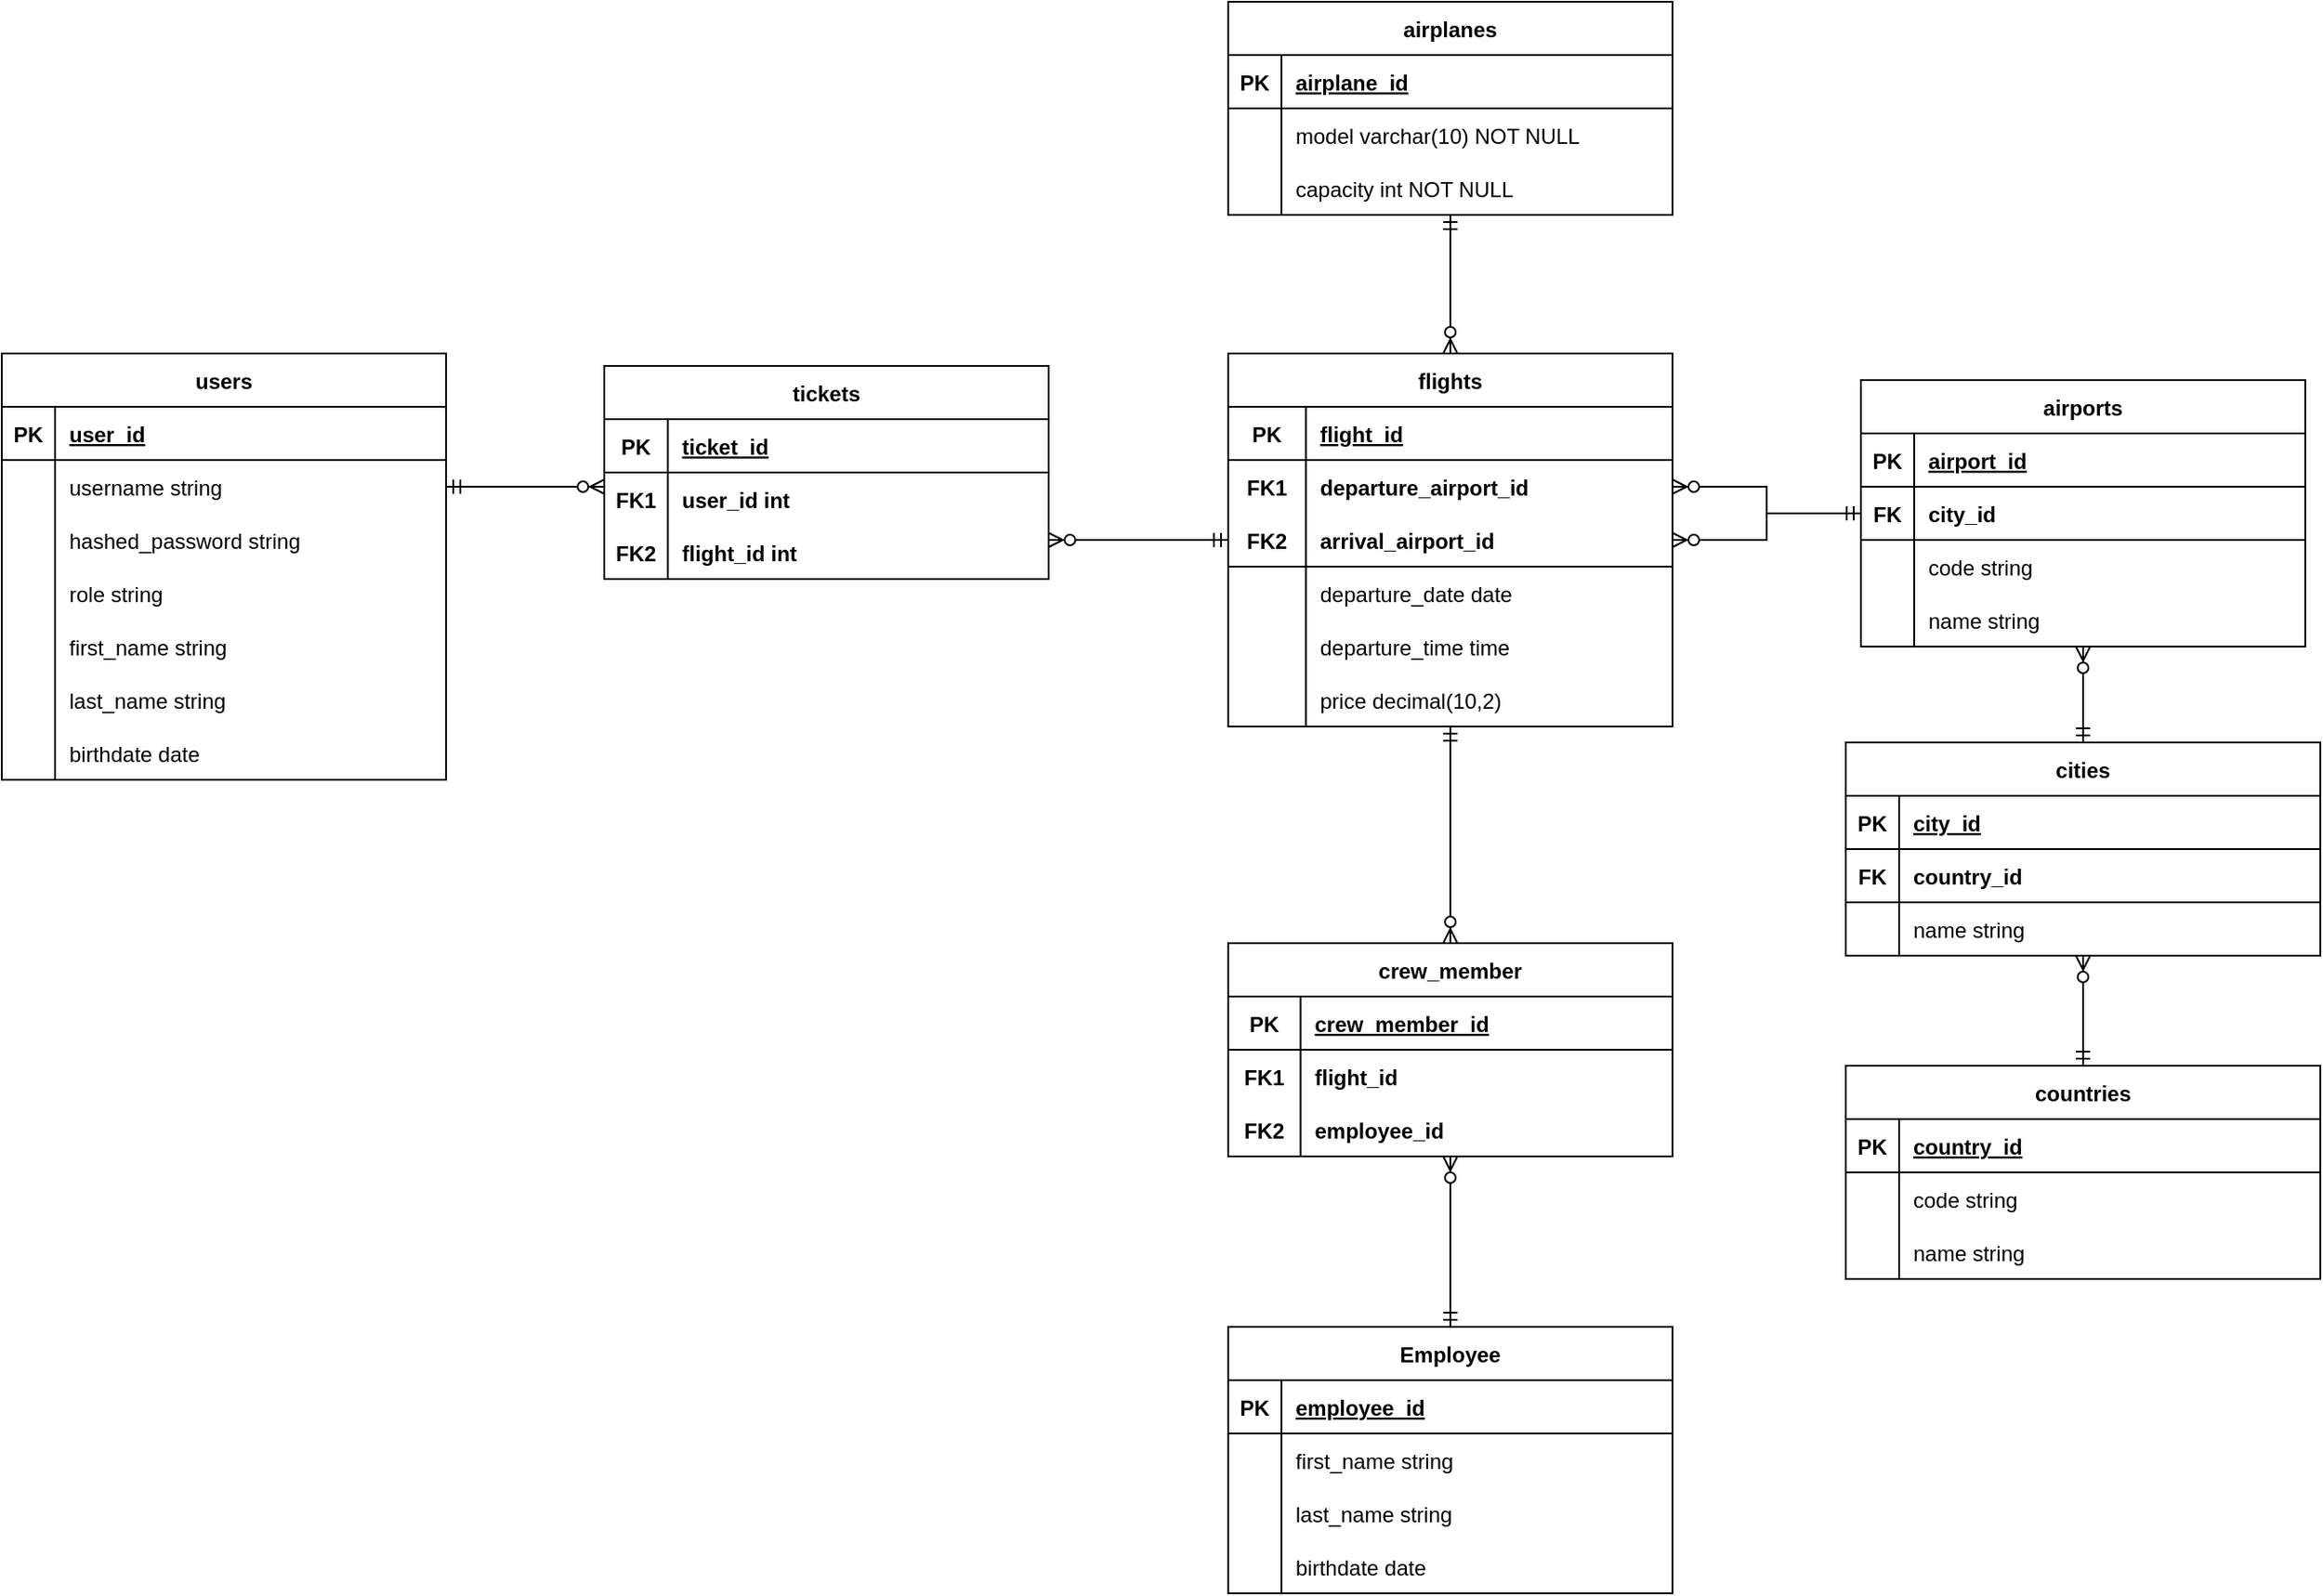 <mxfile version="18.0.1" type="device"><diagram id="R2lEEEUBdFMjLlhIrx00" name="Page-1"><mxGraphModel dx="1775" dy="1331" grid="0" gridSize="10" guides="1" tooltips="1" connect="1" arrows="1" fold="1" page="0" pageScale="1" pageWidth="850" pageHeight="1100" math="0" shadow="0" extFonts="Permanent Marker^https://fonts.googleapis.com/css?family=Permanent+Marker"><root><mxCell id="0"/><mxCell id="1" parent="0"/><mxCell id="C-vyLk0tnHw3VtMMgP7b-23" value="users" style="shape=table;startSize=30;container=1;collapsible=1;childLayout=tableLayout;fixedRows=1;rowLines=0;fontStyle=1;align=center;resizeLast=1;" parent="1" vertex="1"><mxGeometry x="-378" y="301" width="250" height="240" as="geometry"/></mxCell><mxCell id="C-vyLk0tnHw3VtMMgP7b-24" value="" style="shape=partialRectangle;collapsible=0;dropTarget=0;pointerEvents=0;fillColor=none;points=[[0,0.5],[1,0.5]];portConstraint=eastwest;top=0;left=0;right=0;bottom=1;" parent="C-vyLk0tnHw3VtMMgP7b-23" vertex="1"><mxGeometry y="30" width="250" height="30" as="geometry"/></mxCell><mxCell id="C-vyLk0tnHw3VtMMgP7b-25" value="PK" style="shape=partialRectangle;overflow=hidden;connectable=0;fillColor=none;top=0;left=0;bottom=0;right=0;fontStyle=1;" parent="C-vyLk0tnHw3VtMMgP7b-24" vertex="1"><mxGeometry width="30" height="30" as="geometry"><mxRectangle width="30" height="30" as="alternateBounds"/></mxGeometry></mxCell><mxCell id="C-vyLk0tnHw3VtMMgP7b-26" value="user_id" style="shape=partialRectangle;overflow=hidden;connectable=0;fillColor=none;top=0;left=0;bottom=0;right=0;align=left;spacingLeft=6;fontStyle=5;" parent="C-vyLk0tnHw3VtMMgP7b-24" vertex="1"><mxGeometry x="30" width="220" height="30" as="geometry"><mxRectangle width="220" height="30" as="alternateBounds"/></mxGeometry></mxCell><mxCell id="C-vyLk0tnHw3VtMMgP7b-27" value="" style="shape=partialRectangle;collapsible=0;dropTarget=0;pointerEvents=0;fillColor=none;points=[[0,0.5],[1,0.5]];portConstraint=eastwest;top=0;left=0;right=0;bottom=0;" parent="C-vyLk0tnHw3VtMMgP7b-23" vertex="1"><mxGeometry y="60" width="250" height="30" as="geometry"/></mxCell><mxCell id="C-vyLk0tnHw3VtMMgP7b-28" value="" style="shape=partialRectangle;overflow=hidden;connectable=0;fillColor=none;top=0;left=0;bottom=0;right=0;" parent="C-vyLk0tnHw3VtMMgP7b-27" vertex="1"><mxGeometry width="30" height="30" as="geometry"><mxRectangle width="30" height="30" as="alternateBounds"/></mxGeometry></mxCell><mxCell id="C-vyLk0tnHw3VtMMgP7b-29" value="username string" style="shape=partialRectangle;overflow=hidden;connectable=0;fillColor=none;top=0;left=0;bottom=0;right=0;align=left;spacingLeft=6;" parent="C-vyLk0tnHw3VtMMgP7b-27" vertex="1"><mxGeometry x="30" width="220" height="30" as="geometry"><mxRectangle width="220" height="30" as="alternateBounds"/></mxGeometry></mxCell><mxCell id="P9Hn5Ej6zJ2Eeujg4kpF-21" value="" style="shape=partialRectangle;collapsible=0;dropTarget=0;pointerEvents=0;fillColor=none;points=[[0,0.5],[1,0.5]];portConstraint=eastwest;top=0;left=0;right=0;bottom=0;" vertex="1" parent="C-vyLk0tnHw3VtMMgP7b-23"><mxGeometry y="90" width="250" height="30" as="geometry"/></mxCell><mxCell id="P9Hn5Ej6zJ2Eeujg4kpF-22" value="" style="shape=partialRectangle;overflow=hidden;connectable=0;fillColor=none;top=0;left=0;bottom=0;right=0;" vertex="1" parent="P9Hn5Ej6zJ2Eeujg4kpF-21"><mxGeometry width="30" height="30" as="geometry"><mxRectangle width="30" height="30" as="alternateBounds"/></mxGeometry></mxCell><mxCell id="P9Hn5Ej6zJ2Eeujg4kpF-23" value="hashed_password string" style="shape=partialRectangle;overflow=hidden;connectable=0;fillColor=none;top=0;left=0;bottom=0;right=0;align=left;spacingLeft=6;" vertex="1" parent="P9Hn5Ej6zJ2Eeujg4kpF-21"><mxGeometry x="30" width="220" height="30" as="geometry"><mxRectangle width="220" height="30" as="alternateBounds"/></mxGeometry></mxCell><mxCell id="b-2az8quPV2HUBgu3WV_-1" value="" style="shape=partialRectangle;collapsible=0;dropTarget=0;pointerEvents=0;fillColor=none;points=[[0,0.5],[1,0.5]];portConstraint=eastwest;top=0;left=0;right=0;bottom=0;" parent="C-vyLk0tnHw3VtMMgP7b-23" vertex="1"><mxGeometry y="120" width="250" height="30" as="geometry"/></mxCell><mxCell id="b-2az8quPV2HUBgu3WV_-2" value="" style="shape=partialRectangle;overflow=hidden;connectable=0;fillColor=none;top=0;left=0;bottom=0;right=0;" parent="b-2az8quPV2HUBgu3WV_-1" vertex="1"><mxGeometry width="30" height="30" as="geometry"><mxRectangle width="30" height="30" as="alternateBounds"/></mxGeometry></mxCell><mxCell id="b-2az8quPV2HUBgu3WV_-3" value="role string" style="shape=partialRectangle;overflow=hidden;connectable=0;fillColor=none;top=0;left=0;bottom=0;right=0;align=left;spacingLeft=6;" parent="b-2az8quPV2HUBgu3WV_-1" vertex="1"><mxGeometry x="30" width="220" height="30" as="geometry"><mxRectangle width="220" height="30" as="alternateBounds"/></mxGeometry></mxCell><mxCell id="b-2az8quPV2HUBgu3WV_-4" value="" style="shape=partialRectangle;collapsible=0;dropTarget=0;pointerEvents=0;fillColor=none;points=[[0,0.5],[1,0.5]];portConstraint=eastwest;top=0;left=0;right=0;bottom=0;" parent="C-vyLk0tnHw3VtMMgP7b-23" vertex="1"><mxGeometry y="150" width="250" height="30" as="geometry"/></mxCell><mxCell id="b-2az8quPV2HUBgu3WV_-5" value="" style="shape=partialRectangle;overflow=hidden;connectable=0;fillColor=none;top=0;left=0;bottom=0;right=0;" parent="b-2az8quPV2HUBgu3WV_-4" vertex="1"><mxGeometry width="30" height="30" as="geometry"><mxRectangle width="30" height="30" as="alternateBounds"/></mxGeometry></mxCell><mxCell id="b-2az8quPV2HUBgu3WV_-6" value="first_name string" style="shape=partialRectangle;overflow=hidden;connectable=0;fillColor=none;top=0;left=0;bottom=0;right=0;align=left;spacingLeft=6;" parent="b-2az8quPV2HUBgu3WV_-4" vertex="1"><mxGeometry x="30" width="220" height="30" as="geometry"><mxRectangle width="220" height="30" as="alternateBounds"/></mxGeometry></mxCell><mxCell id="b-2az8quPV2HUBgu3WV_-7" value="" style="shape=partialRectangle;collapsible=0;dropTarget=0;pointerEvents=0;fillColor=none;points=[[0,0.5],[1,0.5]];portConstraint=eastwest;top=0;left=0;right=0;bottom=0;" parent="C-vyLk0tnHw3VtMMgP7b-23" vertex="1"><mxGeometry y="180" width="250" height="30" as="geometry"/></mxCell><mxCell id="b-2az8quPV2HUBgu3WV_-8" value="" style="shape=partialRectangle;overflow=hidden;connectable=0;fillColor=none;top=0;left=0;bottom=0;right=0;" parent="b-2az8quPV2HUBgu3WV_-7" vertex="1"><mxGeometry width="30" height="30" as="geometry"><mxRectangle width="30" height="30" as="alternateBounds"/></mxGeometry></mxCell><mxCell id="b-2az8quPV2HUBgu3WV_-9" value="last_name string" style="shape=partialRectangle;overflow=hidden;connectable=0;fillColor=none;top=0;left=0;bottom=0;right=0;align=left;spacingLeft=6;" parent="b-2az8quPV2HUBgu3WV_-7" vertex="1"><mxGeometry x="30" width="220" height="30" as="geometry"><mxRectangle width="220" height="30" as="alternateBounds"/></mxGeometry></mxCell><mxCell id="b-2az8quPV2HUBgu3WV_-279" value="" style="shape=partialRectangle;collapsible=0;dropTarget=0;pointerEvents=0;fillColor=none;points=[[0,0.5],[1,0.5]];portConstraint=eastwest;top=0;left=0;right=0;bottom=0;" parent="C-vyLk0tnHw3VtMMgP7b-23" vertex="1"><mxGeometry y="210" width="250" height="30" as="geometry"/></mxCell><mxCell id="b-2az8quPV2HUBgu3WV_-280" value="" style="shape=partialRectangle;overflow=hidden;connectable=0;fillColor=none;top=0;left=0;bottom=0;right=0;" parent="b-2az8quPV2HUBgu3WV_-279" vertex="1"><mxGeometry width="30" height="30" as="geometry"><mxRectangle width="30" height="30" as="alternateBounds"/></mxGeometry></mxCell><mxCell id="b-2az8quPV2HUBgu3WV_-281" value="birthdate date" style="shape=partialRectangle;overflow=hidden;connectable=0;fillColor=none;top=0;left=0;bottom=0;right=0;align=left;spacingLeft=6;" parent="b-2az8quPV2HUBgu3WV_-279" vertex="1"><mxGeometry x="30" width="220" height="30" as="geometry"><mxRectangle width="220" height="30" as="alternateBounds"/></mxGeometry></mxCell><mxCell id="b-2az8quPV2HUBgu3WV_-33" value="tickets" style="shape=table;startSize=30;container=1;collapsible=1;childLayout=tableLayout;fixedRows=1;rowLines=0;fontStyle=1;align=center;resizeLast=1;" parent="1" vertex="1"><mxGeometry x="-39" y="308" width="250" height="120" as="geometry"/></mxCell><mxCell id="b-2az8quPV2HUBgu3WV_-34" value="" style="shape=partialRectangle;collapsible=0;dropTarget=0;pointerEvents=0;fillColor=none;points=[[0,0.5],[1,0.5]];portConstraint=eastwest;top=0;left=0;right=0;bottom=1;" parent="b-2az8quPV2HUBgu3WV_-33" vertex="1"><mxGeometry y="30" width="250" height="30" as="geometry"/></mxCell><mxCell id="b-2az8quPV2HUBgu3WV_-35" value="PK" style="shape=partialRectangle;overflow=hidden;connectable=0;fillColor=none;top=0;left=0;bottom=0;right=0;fontStyle=1;" parent="b-2az8quPV2HUBgu3WV_-34" vertex="1"><mxGeometry width="35.75" height="30" as="geometry"><mxRectangle width="35.75" height="30" as="alternateBounds"/></mxGeometry></mxCell><mxCell id="b-2az8quPV2HUBgu3WV_-36" value="ticket_id" style="shape=partialRectangle;overflow=hidden;connectable=0;fillColor=none;top=0;left=0;bottom=0;right=0;align=left;spacingLeft=6;fontStyle=5;" parent="b-2az8quPV2HUBgu3WV_-34" vertex="1"><mxGeometry x="35.75" width="214.25" height="30" as="geometry"><mxRectangle width="214.25" height="30" as="alternateBounds"/></mxGeometry></mxCell><mxCell id="b-2az8quPV2HUBgu3WV_-55" value="" style="shape=partialRectangle;collapsible=0;dropTarget=0;pointerEvents=0;fillColor=none;points=[[0,0.5],[1,0.5]];portConstraint=eastwest;top=0;left=0;right=0;bottom=1;strokeColor=none;" parent="b-2az8quPV2HUBgu3WV_-33" vertex="1"><mxGeometry y="60" width="250" height="30" as="geometry"/></mxCell><mxCell id="b-2az8quPV2HUBgu3WV_-56" value="FK1" style="shape=partialRectangle;overflow=hidden;connectable=0;fillColor=none;top=0;left=0;bottom=0;right=0;fontStyle=1;" parent="b-2az8quPV2HUBgu3WV_-55" vertex="1"><mxGeometry width="35.75" height="30" as="geometry"><mxRectangle width="35.75" height="30" as="alternateBounds"/></mxGeometry></mxCell><mxCell id="b-2az8quPV2HUBgu3WV_-57" value="user_id int " style="shape=partialRectangle;overflow=hidden;connectable=0;fillColor=none;top=0;left=0;bottom=0;right=0;align=left;spacingLeft=6;fontStyle=1;" parent="b-2az8quPV2HUBgu3WV_-55" vertex="1"><mxGeometry x="35.75" width="214.25" height="30" as="geometry"><mxRectangle width="214.25" height="30" as="alternateBounds"/></mxGeometry></mxCell><mxCell id="b-2az8quPV2HUBgu3WV_-49" value="" style="shape=partialRectangle;collapsible=0;dropTarget=0;pointerEvents=0;fillColor=none;points=[[0,0.5],[1,0.5]];portConstraint=eastwest;top=0;left=0;right=0;bottom=1;" parent="b-2az8quPV2HUBgu3WV_-33" vertex="1"><mxGeometry y="90" width="250" height="30" as="geometry"/></mxCell><mxCell id="b-2az8quPV2HUBgu3WV_-50" value="FK2" style="shape=partialRectangle;overflow=hidden;connectable=0;fillColor=none;top=0;left=0;bottom=0;right=0;fontStyle=1;" parent="b-2az8quPV2HUBgu3WV_-49" vertex="1"><mxGeometry width="35.75" height="30" as="geometry"><mxRectangle width="35.75" height="30" as="alternateBounds"/></mxGeometry></mxCell><mxCell id="b-2az8quPV2HUBgu3WV_-51" value="flight_id int" style="shape=partialRectangle;overflow=hidden;connectable=0;fillColor=none;top=0;left=0;bottom=0;right=0;align=left;spacingLeft=6;fontStyle=1;" parent="b-2az8quPV2HUBgu3WV_-49" vertex="1"><mxGeometry x="35.75" width="214.25" height="30" as="geometry"><mxRectangle width="214.25" height="30" as="alternateBounds"/></mxGeometry></mxCell><mxCell id="b-2az8quPV2HUBgu3WV_-59" value="" style="fontSize=12;html=1;endArrow=ERzeroToMany;startArrow=ERmandOne;rounded=0;edgeStyle=orthogonalEdgeStyle;" parent="1" source="C-vyLk0tnHw3VtMMgP7b-23" target="b-2az8quPV2HUBgu3WV_-55" edge="1"><mxGeometry width="100" height="100" relative="1" as="geometry"><mxPoint x="145" y="351" as="sourcePoint"/><mxPoint x="245" y="251" as="targetPoint"/><Array as="points"><mxPoint x="-123" y="376"/><mxPoint x="-123" y="376"/></Array></mxGeometry></mxCell><mxCell id="b-2az8quPV2HUBgu3WV_-60" value="airports" style="shape=table;startSize=30;container=1;collapsible=1;childLayout=tableLayout;fixedRows=1;rowLines=0;fontStyle=1;align=center;resizeLast=1;" parent="1" vertex="1"><mxGeometry x="668" y="316" width="250" height="150" as="geometry"/></mxCell><mxCell id="b-2az8quPV2HUBgu3WV_-61" value="" style="shape=partialRectangle;collapsible=0;dropTarget=0;pointerEvents=0;fillColor=none;points=[[0,0.5],[1,0.5]];portConstraint=eastwest;top=0;left=0;right=0;bottom=1;" parent="b-2az8quPV2HUBgu3WV_-60" vertex="1"><mxGeometry y="30" width="250" height="30" as="geometry"/></mxCell><mxCell id="b-2az8quPV2HUBgu3WV_-62" value="PK" style="shape=partialRectangle;overflow=hidden;connectable=0;fillColor=none;top=0;left=0;bottom=0;right=0;fontStyle=1;" parent="b-2az8quPV2HUBgu3WV_-61" vertex="1"><mxGeometry width="30" height="30" as="geometry"><mxRectangle width="30" height="30" as="alternateBounds"/></mxGeometry></mxCell><mxCell id="b-2az8quPV2HUBgu3WV_-63" value="airport_id" style="shape=partialRectangle;overflow=hidden;connectable=0;fillColor=none;top=0;left=0;bottom=0;right=0;align=left;spacingLeft=6;fontStyle=5;" parent="b-2az8quPV2HUBgu3WV_-61" vertex="1"><mxGeometry x="30" width="220" height="30" as="geometry"><mxRectangle width="220" height="30" as="alternateBounds"/></mxGeometry></mxCell><mxCell id="P9Hn5Ej6zJ2Eeujg4kpF-5" value="" style="shape=partialRectangle;collapsible=0;dropTarget=0;pointerEvents=0;fillColor=none;points=[[0,0.5],[1,0.5]];portConstraint=eastwest;top=0;left=0;right=0;bottom=1;" vertex="1" parent="b-2az8quPV2HUBgu3WV_-60"><mxGeometry y="60" width="250" height="30" as="geometry"/></mxCell><mxCell id="P9Hn5Ej6zJ2Eeujg4kpF-6" value="FK" style="shape=partialRectangle;overflow=hidden;connectable=0;fillColor=none;top=0;left=0;bottom=0;right=0;fontStyle=1;" vertex="1" parent="P9Hn5Ej6zJ2Eeujg4kpF-5"><mxGeometry width="30" height="30" as="geometry"><mxRectangle width="30" height="30" as="alternateBounds"/></mxGeometry></mxCell><mxCell id="P9Hn5Ej6zJ2Eeujg4kpF-7" value="city_id" style="shape=partialRectangle;overflow=hidden;connectable=0;fillColor=none;top=0;left=0;bottom=0;right=0;align=left;spacingLeft=6;fontStyle=1;" vertex="1" parent="P9Hn5Ej6zJ2Eeujg4kpF-5"><mxGeometry x="30" width="220" height="30" as="geometry"><mxRectangle width="220" height="30" as="alternateBounds"/></mxGeometry></mxCell><mxCell id="b-2az8quPV2HUBgu3WV_-76" value="" style="shape=partialRectangle;collapsible=0;dropTarget=0;pointerEvents=0;fillColor=none;points=[[0,0.5],[1,0.5]];portConstraint=eastwest;top=0;left=0;right=0;bottom=1;strokeColor=none;" parent="b-2az8quPV2HUBgu3WV_-60" vertex="1"><mxGeometry y="90" width="250" height="30" as="geometry"/></mxCell><mxCell id="b-2az8quPV2HUBgu3WV_-77" value="" style="shape=partialRectangle;overflow=hidden;connectable=0;fillColor=none;top=0;left=0;bottom=0;right=0;fontStyle=1;" parent="b-2az8quPV2HUBgu3WV_-76" vertex="1"><mxGeometry width="30" height="30" as="geometry"><mxRectangle width="30" height="30" as="alternateBounds"/></mxGeometry></mxCell><mxCell id="b-2az8quPV2HUBgu3WV_-78" value="code string" style="shape=partialRectangle;overflow=hidden;connectable=0;fillColor=none;top=0;left=0;bottom=0;right=0;align=left;spacingLeft=6;fontStyle=0;" parent="b-2az8quPV2HUBgu3WV_-76" vertex="1"><mxGeometry x="30" width="220" height="30" as="geometry"><mxRectangle width="220" height="30" as="alternateBounds"/></mxGeometry></mxCell><mxCell id="P9Hn5Ej6zJ2Eeujg4kpF-8" value="" style="shape=partialRectangle;collapsible=0;dropTarget=0;pointerEvents=0;fillColor=none;points=[[0,0.5],[1,0.5]];portConstraint=eastwest;top=0;left=0;right=0;bottom=1;" vertex="1" parent="b-2az8quPV2HUBgu3WV_-60"><mxGeometry y="120" width="250" height="30" as="geometry"/></mxCell><mxCell id="P9Hn5Ej6zJ2Eeujg4kpF-9" value="" style="shape=partialRectangle;overflow=hidden;connectable=0;fillColor=none;top=0;left=0;bottom=0;right=0;fontStyle=1;" vertex="1" parent="P9Hn5Ej6zJ2Eeujg4kpF-8"><mxGeometry width="30" height="30" as="geometry"><mxRectangle width="30" height="30" as="alternateBounds"/></mxGeometry></mxCell><mxCell id="P9Hn5Ej6zJ2Eeujg4kpF-10" value="name string" style="shape=partialRectangle;overflow=hidden;connectable=0;fillColor=none;top=0;left=0;bottom=0;right=0;align=left;spacingLeft=6;fontStyle=0;" vertex="1" parent="P9Hn5Ej6zJ2Eeujg4kpF-8"><mxGeometry x="30" width="220" height="30" as="geometry"><mxRectangle width="220" height="30" as="alternateBounds"/></mxGeometry></mxCell><mxCell id="b-2az8quPV2HUBgu3WV_-86" value="" style="fontSize=12;html=1;endArrow=ERzeroToMany;startArrow=ERmandOne;rounded=0;edgeStyle=orthogonalEdgeStyle;" parent="1" source="b-2az8quPV2HUBgu3WV_-249" target="b-2az8quPV2HUBgu3WV_-60" edge="1"><mxGeometry width="100" height="100" relative="1" as="geometry"><mxPoint x="787" y="-11" as="sourcePoint"/><mxPoint x="902" y="482" as="targetPoint"/><Array as="points"/></mxGeometry></mxCell><mxCell id="b-2az8quPV2HUBgu3WV_-94" value="" style="fontSize=12;html=1;endArrow=ERzeroToMany;startArrow=ERmandOne;rounded=0;edgeStyle=orthogonalEdgeStyle;" parent="1" source="b-2az8quPV2HUBgu3WV_-239" target="b-2az8quPV2HUBgu3WV_-249" edge="1"><mxGeometry width="100" height="100" relative="1" as="geometry"><mxPoint x="1323" y="462" as="sourcePoint"/><mxPoint x="914" y="462" as="targetPoint"/></mxGeometry></mxCell><mxCell id="b-2az8quPV2HUBgu3WV_-95" value="flights" style="shape=table;startSize=30;container=1;collapsible=1;childLayout=tableLayout;fixedRows=1;rowLines=0;fontStyle=1;align=center;resizeLast=1;" parent="1" vertex="1"><mxGeometry x="312" y="301" width="250" height="210" as="geometry"/></mxCell><mxCell id="b-2az8quPV2HUBgu3WV_-96" value="" style="shape=partialRectangle;collapsible=0;dropTarget=0;pointerEvents=0;fillColor=none;points=[[0,0.5],[1,0.5]];portConstraint=eastwest;top=0;left=0;right=0;bottom=1;" parent="b-2az8quPV2HUBgu3WV_-95" vertex="1"><mxGeometry y="30" width="250" height="30" as="geometry"/></mxCell><mxCell id="b-2az8quPV2HUBgu3WV_-97" value="PK" style="shape=partialRectangle;overflow=hidden;connectable=0;fillColor=none;top=0;left=0;bottom=0;right=0;fontStyle=1;" parent="b-2az8quPV2HUBgu3WV_-96" vertex="1"><mxGeometry width="43.75" height="30" as="geometry"><mxRectangle width="43.75" height="30" as="alternateBounds"/></mxGeometry></mxCell><mxCell id="b-2az8quPV2HUBgu3WV_-98" value="flight_id" style="shape=partialRectangle;overflow=hidden;connectable=0;fillColor=none;top=0;left=0;bottom=0;right=0;align=left;spacingLeft=6;fontStyle=5;" parent="b-2az8quPV2HUBgu3WV_-96" vertex="1"><mxGeometry x="43.75" width="206.25" height="30" as="geometry"><mxRectangle width="206.25" height="30" as="alternateBounds"/></mxGeometry></mxCell><mxCell id="b-2az8quPV2HUBgu3WV_-99" value="" style="shape=partialRectangle;collapsible=0;dropTarget=0;pointerEvents=0;fillColor=none;points=[[0,0.5],[1,0.5]];portConstraint=eastwest;top=0;left=0;right=0;bottom=1;strokeColor=none;" parent="b-2az8quPV2HUBgu3WV_-95" vertex="1"><mxGeometry y="60" width="250" height="30" as="geometry"/></mxCell><mxCell id="b-2az8quPV2HUBgu3WV_-100" value="FK1" style="shape=partialRectangle;overflow=hidden;connectable=0;fillColor=none;top=0;left=0;bottom=0;right=0;fontStyle=1;" parent="b-2az8quPV2HUBgu3WV_-99" vertex="1"><mxGeometry width="43.75" height="30" as="geometry"><mxRectangle width="43.75" height="30" as="alternateBounds"/></mxGeometry></mxCell><mxCell id="b-2az8quPV2HUBgu3WV_-101" value="departure_airport_id" style="shape=partialRectangle;overflow=hidden;connectable=0;fillColor=none;top=0;left=0;bottom=0;right=0;align=left;spacingLeft=6;fontStyle=1;" parent="b-2az8quPV2HUBgu3WV_-99" vertex="1"><mxGeometry x="43.75" width="206.25" height="30" as="geometry"><mxRectangle width="206.25" height="30" as="alternateBounds"/></mxGeometry></mxCell><mxCell id="b-2az8quPV2HUBgu3WV_-102" value="" style="shape=partialRectangle;collapsible=0;dropTarget=0;pointerEvents=0;fillColor=none;points=[[0,0.5],[1,0.5]];portConstraint=eastwest;top=0;left=0;right=0;bottom=1;" parent="b-2az8quPV2HUBgu3WV_-95" vertex="1"><mxGeometry y="90" width="250" height="30" as="geometry"/></mxCell><mxCell id="b-2az8quPV2HUBgu3WV_-103" value="FK2" style="shape=partialRectangle;overflow=hidden;connectable=0;fillColor=none;top=0;left=0;bottom=0;right=0;fontStyle=1;" parent="b-2az8quPV2HUBgu3WV_-102" vertex="1"><mxGeometry width="43.75" height="30" as="geometry"><mxRectangle width="43.75" height="30" as="alternateBounds"/></mxGeometry></mxCell><mxCell id="b-2az8quPV2HUBgu3WV_-104" value="arrival_airport_id" style="shape=partialRectangle;overflow=hidden;connectable=0;fillColor=none;top=0;left=0;bottom=0;right=0;align=left;spacingLeft=6;fontStyle=1;" parent="b-2az8quPV2HUBgu3WV_-102" vertex="1"><mxGeometry x="43.75" width="206.25" height="30" as="geometry"><mxRectangle width="206.25" height="30" as="alternateBounds"/></mxGeometry></mxCell><mxCell id="b-2az8quPV2HUBgu3WV_-197" value="" style="shape=partialRectangle;collapsible=0;dropTarget=0;pointerEvents=0;fillColor=none;points=[[0,0.5],[1,0.5]];portConstraint=eastwest;top=0;left=0;right=0;bottom=0;" parent="b-2az8quPV2HUBgu3WV_-95" vertex="1"><mxGeometry y="120" width="250" height="30" as="geometry"/></mxCell><mxCell id="b-2az8quPV2HUBgu3WV_-198" value="" style="shape=partialRectangle;overflow=hidden;connectable=0;fillColor=none;top=0;left=0;bottom=0;right=0;" parent="b-2az8quPV2HUBgu3WV_-197" vertex="1"><mxGeometry width="43.75" height="30" as="geometry"><mxRectangle width="43.75" height="30" as="alternateBounds"/></mxGeometry></mxCell><mxCell id="b-2az8quPV2HUBgu3WV_-199" value="departure_date date" style="shape=partialRectangle;overflow=hidden;connectable=0;fillColor=none;top=0;left=0;bottom=0;right=0;align=left;spacingLeft=6;" parent="b-2az8quPV2HUBgu3WV_-197" vertex="1"><mxGeometry x="43.75" width="206.25" height="30" as="geometry"><mxRectangle width="206.25" height="30" as="alternateBounds"/></mxGeometry></mxCell><mxCell id="b-2az8quPV2HUBgu3WV_-200" value="" style="shape=partialRectangle;collapsible=0;dropTarget=0;pointerEvents=0;fillColor=none;points=[[0,0.5],[1,0.5]];portConstraint=eastwest;top=0;left=0;right=0;bottom=0;" parent="b-2az8quPV2HUBgu3WV_-95" vertex="1"><mxGeometry y="150" width="250" height="30" as="geometry"/></mxCell><mxCell id="b-2az8quPV2HUBgu3WV_-201" value="" style="shape=partialRectangle;overflow=hidden;connectable=0;fillColor=none;top=0;left=0;bottom=0;right=0;" parent="b-2az8quPV2HUBgu3WV_-200" vertex="1"><mxGeometry width="43.75" height="30" as="geometry"><mxRectangle width="43.75" height="30" as="alternateBounds"/></mxGeometry></mxCell><mxCell id="b-2az8quPV2HUBgu3WV_-202" value="departure_time time" style="shape=partialRectangle;overflow=hidden;connectable=0;fillColor=none;top=0;left=0;bottom=0;right=0;align=left;spacingLeft=6;" parent="b-2az8quPV2HUBgu3WV_-200" vertex="1"><mxGeometry x="43.75" width="206.25" height="30" as="geometry"><mxRectangle width="206.25" height="30" as="alternateBounds"/></mxGeometry></mxCell><mxCell id="b-2az8quPV2HUBgu3WV_-203" value="" style="shape=partialRectangle;collapsible=0;dropTarget=0;pointerEvents=0;fillColor=none;points=[[0,0.5],[1,0.5]];portConstraint=eastwest;top=0;left=0;right=0;bottom=0;" parent="b-2az8quPV2HUBgu3WV_-95" vertex="1"><mxGeometry y="180" width="250" height="30" as="geometry"/></mxCell><mxCell id="b-2az8quPV2HUBgu3WV_-204" value="" style="shape=partialRectangle;overflow=hidden;connectable=0;fillColor=none;top=0;left=0;bottom=0;right=0;" parent="b-2az8quPV2HUBgu3WV_-203" vertex="1"><mxGeometry width="43.75" height="30" as="geometry"><mxRectangle width="43.75" height="30" as="alternateBounds"/></mxGeometry></mxCell><mxCell id="b-2az8quPV2HUBgu3WV_-205" value="price decimal(10,2)" style="shape=partialRectangle;overflow=hidden;connectable=0;fillColor=none;top=0;left=0;bottom=0;right=0;align=left;spacingLeft=6;" parent="b-2az8quPV2HUBgu3WV_-203" vertex="1"><mxGeometry x="43.75" width="206.25" height="30" as="geometry"><mxRectangle width="206.25" height="30" as="alternateBounds"/></mxGeometry></mxCell><mxCell id="b-2az8quPV2HUBgu3WV_-114" value="" style="fontSize=12;html=1;endArrow=ERzeroToMany;startArrow=ERmandOne;rounded=0;edgeStyle=orthogonalEdgeStyle;" parent="1" source="b-2az8quPV2HUBgu3WV_-95" target="b-2az8quPV2HUBgu3WV_-49" edge="1"><mxGeometry width="100" height="100" relative="1" as="geometry"><mxPoint x="104" y="226" as="sourcePoint"/><mxPoint x="104" y="311" as="targetPoint"/><Array as="points"><mxPoint x="287" y="406"/><mxPoint x="287" y="406"/></Array></mxGeometry></mxCell><mxCell id="b-2az8quPV2HUBgu3WV_-115" value="" style="fontSize=12;html=1;endArrow=ERzeroToMany;startArrow=ERmandOne;rounded=0;edgeStyle=orthogonalEdgeStyle;" parent="1" source="b-2az8quPV2HUBgu3WV_-60" target="b-2az8quPV2HUBgu3WV_-99" edge="1"><mxGeometry width="100" height="100" relative="1" as="geometry"><mxPoint x="687" y="335" as="sourcePoint"/><mxPoint x="229" y="416" as="targetPoint"/></mxGeometry></mxCell><mxCell id="b-2az8quPV2HUBgu3WV_-116" value="" style="fontSize=12;html=1;endArrow=ERzeroToMany;startArrow=ERmandOne;rounded=0;edgeStyle=orthogonalEdgeStyle;" parent="1" source="b-2az8quPV2HUBgu3WV_-60" target="b-2az8quPV2HUBgu3WV_-102" edge="1"><mxGeometry width="100" height="100" relative="1" as="geometry"><mxPoint x="314" y="426" as="sourcePoint"/><mxPoint x="239" y="426" as="targetPoint"/></mxGeometry></mxCell><mxCell id="b-2az8quPV2HUBgu3WV_-132" value="" style="shape=partialRectangle;collapsible=0;dropTarget=0;pointerEvents=0;fillColor=none;points=[[0,0.5],[1,0.5]];portConstraint=eastwest;top=0;left=0;right=0;bottom=0;" parent="1" vertex="1"><mxGeometry x="294" y="678" width="250" height="30" as="geometry"/></mxCell><mxCell id="b-2az8quPV2HUBgu3WV_-133" value="" style="shape=partialRectangle;overflow=hidden;connectable=0;fillColor=none;top=0;left=0;bottom=0;right=0;" parent="b-2az8quPV2HUBgu3WV_-132" vertex="1"><mxGeometry width="30" height="30" as="geometry"><mxRectangle width="30" height="30" as="alternateBounds"/></mxGeometry></mxCell><mxCell id="b-2az8quPV2HUBgu3WV_-142" value="crew_member" style="shape=table;startSize=30;container=1;collapsible=1;childLayout=tableLayout;fixedRows=1;rowLines=0;fontStyle=1;align=center;resizeLast=1;" parent="1" vertex="1"><mxGeometry x="312" y="633" width="250" height="120" as="geometry"/></mxCell><mxCell id="P9Hn5Ej6zJ2Eeujg4kpF-28" value="" style="shape=partialRectangle;collapsible=0;dropTarget=0;pointerEvents=0;fillColor=none;points=[[0,0.5],[1,0.5]];portConstraint=eastwest;top=0;left=0;right=0;bottom=1;" vertex="1" parent="b-2az8quPV2HUBgu3WV_-142"><mxGeometry y="30" width="250" height="30" as="geometry"/></mxCell><mxCell id="P9Hn5Ej6zJ2Eeujg4kpF-29" value="PK" style="shape=partialRectangle;overflow=hidden;connectable=0;fillColor=none;top=0;left=0;bottom=0;right=0;fontStyle=1;" vertex="1" parent="P9Hn5Ej6zJ2Eeujg4kpF-28"><mxGeometry width="40.75" height="30" as="geometry"><mxRectangle width="40.75" height="30" as="alternateBounds"/></mxGeometry></mxCell><mxCell id="P9Hn5Ej6zJ2Eeujg4kpF-30" value="crew_member_id" style="shape=partialRectangle;overflow=hidden;connectable=0;fillColor=none;top=0;left=0;bottom=0;right=0;align=left;spacingLeft=6;fontStyle=5;" vertex="1" parent="P9Hn5Ej6zJ2Eeujg4kpF-28"><mxGeometry x="40.75" width="209.25" height="30" as="geometry"><mxRectangle width="209.25" height="30" as="alternateBounds"/></mxGeometry></mxCell><mxCell id="b-2az8quPV2HUBgu3WV_-143" value="" style="shape=partialRectangle;collapsible=0;dropTarget=0;pointerEvents=0;fillColor=none;points=[[0,0.5],[1,0.5]];portConstraint=eastwest;top=0;left=0;right=0;bottom=1;strokeColor=none;" parent="b-2az8quPV2HUBgu3WV_-142" vertex="1"><mxGeometry y="60" width="250" height="30" as="geometry"/></mxCell><mxCell id="b-2az8quPV2HUBgu3WV_-144" value="FK1" style="shape=partialRectangle;overflow=hidden;connectable=0;fillColor=none;top=0;left=0;bottom=0;right=0;fontStyle=1;" parent="b-2az8quPV2HUBgu3WV_-143" vertex="1"><mxGeometry width="40.75" height="30" as="geometry"><mxRectangle width="40.75" height="30" as="alternateBounds"/></mxGeometry></mxCell><mxCell id="b-2az8quPV2HUBgu3WV_-145" value="flight_id" style="shape=partialRectangle;overflow=hidden;connectable=0;fillColor=none;top=0;left=0;bottom=0;right=0;align=left;spacingLeft=6;fontStyle=1;" parent="b-2az8quPV2HUBgu3WV_-143" vertex="1"><mxGeometry x="40.75" width="209.25" height="30" as="geometry"><mxRectangle width="209.25" height="30" as="alternateBounds"/></mxGeometry></mxCell><mxCell id="b-2az8quPV2HUBgu3WV_-146" value="" style="shape=partialRectangle;collapsible=0;dropTarget=0;pointerEvents=0;fillColor=none;points=[[0,0.5],[1,0.5]];portConstraint=eastwest;top=0;left=0;right=0;bottom=1;" parent="b-2az8quPV2HUBgu3WV_-142" vertex="1"><mxGeometry y="90" width="250" height="30" as="geometry"/></mxCell><mxCell id="b-2az8quPV2HUBgu3WV_-147" value="FK2" style="shape=partialRectangle;overflow=hidden;connectable=0;fillColor=none;top=0;left=0;bottom=0;right=0;fontStyle=1;" parent="b-2az8quPV2HUBgu3WV_-146" vertex="1"><mxGeometry width="40.75" height="30" as="geometry"><mxRectangle width="40.75" height="30" as="alternateBounds"/></mxGeometry></mxCell><mxCell id="b-2az8quPV2HUBgu3WV_-148" value="employee_id" style="shape=partialRectangle;overflow=hidden;connectable=0;fillColor=none;top=0;left=0;bottom=0;right=0;align=left;spacingLeft=6;fontStyle=1;" parent="b-2az8quPV2HUBgu3WV_-146" vertex="1"><mxGeometry x="40.75" width="209.25" height="30" as="geometry"><mxRectangle width="209.25" height="30" as="alternateBounds"/></mxGeometry></mxCell><mxCell id="b-2az8quPV2HUBgu3WV_-158" value="" style="fontSize=12;html=1;endArrow=ERzeroToMany;startArrow=ERmandOne;rounded=0;edgeStyle=orthogonalEdgeStyle;" parent="1" source="b-2az8quPV2HUBgu3WV_-95" target="b-2az8quPV2HUBgu3WV_-142" edge="1"><mxGeometry width="100" height="100" relative="1" as="geometry"><mxPoint x="322" y="416" as="sourcePoint"/><mxPoint x="229" y="416" as="targetPoint"/><Array as="points"/></mxGeometry></mxCell><mxCell id="b-2az8quPV2HUBgu3WV_-159" value="Employee" style="shape=table;startSize=30;container=1;collapsible=1;childLayout=tableLayout;fixedRows=1;rowLines=0;fontStyle=1;align=center;resizeLast=1;" parent="1" vertex="1"><mxGeometry x="312" y="849" width="250" height="150" as="geometry"/></mxCell><mxCell id="b-2az8quPV2HUBgu3WV_-160" value="" style="shape=partialRectangle;collapsible=0;dropTarget=0;pointerEvents=0;fillColor=none;points=[[0,0.5],[1,0.5]];portConstraint=eastwest;top=0;left=0;right=0;bottom=1;" parent="b-2az8quPV2HUBgu3WV_-159" vertex="1"><mxGeometry y="30" width="250" height="30" as="geometry"/></mxCell><mxCell id="b-2az8quPV2HUBgu3WV_-161" value="PK" style="shape=partialRectangle;overflow=hidden;connectable=0;fillColor=none;top=0;left=0;bottom=0;right=0;fontStyle=1;" parent="b-2az8quPV2HUBgu3WV_-160" vertex="1"><mxGeometry width="30" height="30" as="geometry"><mxRectangle width="30" height="30" as="alternateBounds"/></mxGeometry></mxCell><mxCell id="b-2az8quPV2HUBgu3WV_-162" value="employee_id" style="shape=partialRectangle;overflow=hidden;connectable=0;fillColor=none;top=0;left=0;bottom=0;right=0;align=left;spacingLeft=6;fontStyle=5;" parent="b-2az8quPV2HUBgu3WV_-160" vertex="1"><mxGeometry x="30" width="220" height="30" as="geometry"><mxRectangle width="220" height="30" as="alternateBounds"/></mxGeometry></mxCell><mxCell id="b-2az8quPV2HUBgu3WV_-169" value="" style="shape=partialRectangle;collapsible=0;dropTarget=0;pointerEvents=0;fillColor=none;points=[[0,0.5],[1,0.5]];portConstraint=eastwest;top=0;left=0;right=0;bottom=0;" parent="b-2az8quPV2HUBgu3WV_-159" vertex="1"><mxGeometry y="60" width="250" height="30" as="geometry"/></mxCell><mxCell id="b-2az8quPV2HUBgu3WV_-170" value="" style="shape=partialRectangle;overflow=hidden;connectable=0;fillColor=none;top=0;left=0;bottom=0;right=0;" parent="b-2az8quPV2HUBgu3WV_-169" vertex="1"><mxGeometry width="30" height="30" as="geometry"><mxRectangle width="30" height="30" as="alternateBounds"/></mxGeometry></mxCell><mxCell id="b-2az8quPV2HUBgu3WV_-171" value="first_name string" style="shape=partialRectangle;overflow=hidden;connectable=0;fillColor=none;top=0;left=0;bottom=0;right=0;align=left;spacingLeft=6;" parent="b-2az8quPV2HUBgu3WV_-169" vertex="1"><mxGeometry x="30" width="220" height="30" as="geometry"><mxRectangle width="220" height="30" as="alternateBounds"/></mxGeometry></mxCell><mxCell id="b-2az8quPV2HUBgu3WV_-177" value="" style="shape=partialRectangle;collapsible=0;dropTarget=0;pointerEvents=0;fillColor=none;points=[[0,0.5],[1,0.5]];portConstraint=eastwest;top=0;left=0;right=0;bottom=0;" parent="b-2az8quPV2HUBgu3WV_-159" vertex="1"><mxGeometry y="90" width="250" height="30" as="geometry"/></mxCell><mxCell id="b-2az8quPV2HUBgu3WV_-178" value="" style="shape=partialRectangle;overflow=hidden;connectable=0;fillColor=none;top=0;left=0;bottom=0;right=0;" parent="b-2az8quPV2HUBgu3WV_-177" vertex="1"><mxGeometry width="30" height="30" as="geometry"><mxRectangle width="30" height="30" as="alternateBounds"/></mxGeometry></mxCell><mxCell id="b-2az8quPV2HUBgu3WV_-179" value="last_name string" style="shape=partialRectangle;overflow=hidden;connectable=0;fillColor=none;top=0;left=0;bottom=0;right=0;align=left;spacingLeft=6;" parent="b-2az8quPV2HUBgu3WV_-177" vertex="1"><mxGeometry x="30" width="220" height="30" as="geometry"><mxRectangle width="220" height="30" as="alternateBounds"/></mxGeometry></mxCell><mxCell id="P9Hn5Ej6zJ2Eeujg4kpF-24" value="" style="shape=partialRectangle;collapsible=0;dropTarget=0;pointerEvents=0;fillColor=none;points=[[0,0.5],[1,0.5]];portConstraint=eastwest;top=0;left=0;right=0;bottom=0;" vertex="1" parent="b-2az8quPV2HUBgu3WV_-159"><mxGeometry y="120" width="250" height="30" as="geometry"/></mxCell><mxCell id="P9Hn5Ej6zJ2Eeujg4kpF-25" value="" style="shape=partialRectangle;overflow=hidden;connectable=0;fillColor=none;top=0;left=0;bottom=0;right=0;" vertex="1" parent="P9Hn5Ej6zJ2Eeujg4kpF-24"><mxGeometry width="30" height="30" as="geometry"><mxRectangle width="30" height="30" as="alternateBounds"/></mxGeometry></mxCell><mxCell id="P9Hn5Ej6zJ2Eeujg4kpF-26" value="birthdate date" style="shape=partialRectangle;overflow=hidden;connectable=0;fillColor=none;top=0;left=0;bottom=0;right=0;align=left;spacingLeft=6;" vertex="1" parent="P9Hn5Ej6zJ2Eeujg4kpF-24"><mxGeometry x="30" width="220" height="30" as="geometry"><mxRectangle width="220" height="30" as="alternateBounds"/></mxGeometry></mxCell><mxCell id="b-2az8quPV2HUBgu3WV_-175" value="" style="fontSize=12;html=1;endArrow=ERzeroToMany;startArrow=ERmandOne;rounded=0;edgeStyle=orthogonalEdgeStyle;" parent="1" source="b-2az8quPV2HUBgu3WV_-159" target="b-2az8quPV2HUBgu3WV_-142" edge="1"><mxGeometry width="100" height="100" relative="1" as="geometry"><mxPoint x="635" y="522" as="sourcePoint"/><mxPoint x="447" y="686" as="targetPoint"/><Array as="points"/></mxGeometry></mxCell><mxCell id="b-2az8quPV2HUBgu3WV_-206" value="airplanes" style="shape=table;startSize=30;container=1;collapsible=1;childLayout=tableLayout;fixedRows=1;rowLines=0;fontStyle=1;align=center;resizeLast=1;" parent="1" vertex="1"><mxGeometry x="312" y="103" width="250" height="120" as="geometry"/></mxCell><mxCell id="b-2az8quPV2HUBgu3WV_-207" value="" style="shape=partialRectangle;collapsible=0;dropTarget=0;pointerEvents=0;fillColor=none;points=[[0,0.5],[1,0.5]];portConstraint=eastwest;top=0;left=0;right=0;bottom=1;" parent="b-2az8quPV2HUBgu3WV_-206" vertex="1"><mxGeometry y="30" width="250" height="30" as="geometry"/></mxCell><mxCell id="b-2az8quPV2HUBgu3WV_-208" value="PK" style="shape=partialRectangle;overflow=hidden;connectable=0;fillColor=none;top=0;left=0;bottom=0;right=0;fontStyle=1;" parent="b-2az8quPV2HUBgu3WV_-207" vertex="1"><mxGeometry width="30" height="30" as="geometry"><mxRectangle width="30" height="30" as="alternateBounds"/></mxGeometry></mxCell><mxCell id="b-2az8quPV2HUBgu3WV_-209" value="airplane_id" style="shape=partialRectangle;overflow=hidden;connectable=0;fillColor=none;top=0;left=0;bottom=0;right=0;align=left;spacingLeft=6;fontStyle=5;" parent="b-2az8quPV2HUBgu3WV_-207" vertex="1"><mxGeometry x="30" width="220" height="30" as="geometry"><mxRectangle width="220" height="30" as="alternateBounds"/></mxGeometry></mxCell><mxCell id="b-2az8quPV2HUBgu3WV_-216" value="" style="shape=partialRectangle;collapsible=0;dropTarget=0;pointerEvents=0;fillColor=none;points=[[0,0.5],[1,0.5]];portConstraint=eastwest;top=0;left=0;right=0;bottom=0;" parent="b-2az8quPV2HUBgu3WV_-206" vertex="1"><mxGeometry y="60" width="250" height="30" as="geometry"/></mxCell><mxCell id="b-2az8quPV2HUBgu3WV_-217" value="" style="shape=partialRectangle;overflow=hidden;connectable=0;fillColor=none;top=0;left=0;bottom=0;right=0;" parent="b-2az8quPV2HUBgu3WV_-216" vertex="1"><mxGeometry width="30" height="30" as="geometry"><mxRectangle width="30" height="30" as="alternateBounds"/></mxGeometry></mxCell><mxCell id="b-2az8quPV2HUBgu3WV_-218" value="model varchar(10) NOT NULL" style="shape=partialRectangle;overflow=hidden;connectable=0;fillColor=none;top=0;left=0;bottom=0;right=0;align=left;spacingLeft=6;" parent="b-2az8quPV2HUBgu3WV_-216" vertex="1"><mxGeometry x="30" width="220" height="30" as="geometry"><mxRectangle width="220" height="30" as="alternateBounds"/></mxGeometry></mxCell><mxCell id="b-2az8quPV2HUBgu3WV_-219" value="" style="shape=partialRectangle;collapsible=0;dropTarget=0;pointerEvents=0;fillColor=none;points=[[0,0.5],[1,0.5]];portConstraint=eastwest;top=0;left=0;right=0;bottom=0;" parent="b-2az8quPV2HUBgu3WV_-206" vertex="1"><mxGeometry y="90" width="250" height="30" as="geometry"/></mxCell><mxCell id="b-2az8quPV2HUBgu3WV_-220" value="" style="shape=partialRectangle;overflow=hidden;connectable=0;fillColor=none;top=0;left=0;bottom=0;right=0;" parent="b-2az8quPV2HUBgu3WV_-219" vertex="1"><mxGeometry width="30" height="30" as="geometry"><mxRectangle width="30" height="30" as="alternateBounds"/></mxGeometry></mxCell><mxCell id="b-2az8quPV2HUBgu3WV_-221" value="capacity int NOT NULL" style="shape=partialRectangle;overflow=hidden;connectable=0;fillColor=none;top=0;left=0;bottom=0;right=0;align=left;spacingLeft=6;" parent="b-2az8quPV2HUBgu3WV_-219" vertex="1"><mxGeometry x="30" width="220" height="30" as="geometry"><mxRectangle width="220" height="30" as="alternateBounds"/></mxGeometry></mxCell><mxCell id="b-2az8quPV2HUBgu3WV_-228" value="" style="fontSize=12;html=1;endArrow=ERzeroToMany;startArrow=ERmandOne;rounded=0;edgeStyle=orthogonalEdgeStyle;" parent="1" source="b-2az8quPV2HUBgu3WV_-206" target="b-2az8quPV2HUBgu3WV_-95" edge="1"><mxGeometry width="100" height="100" relative="1" as="geometry"><mxPoint x="769" y="214" as="sourcePoint"/><mxPoint x="663" y="184" as="targetPoint"/></mxGeometry></mxCell><mxCell id="b-2az8quPV2HUBgu3WV_-239" value="countries" style="shape=table;startSize=30;container=1;collapsible=1;childLayout=tableLayout;fixedRows=1;rowLines=0;fontStyle=1;align=center;resizeLast=1;" parent="1" vertex="1"><mxGeometry x="659.5" y="702" width="267" height="120" as="geometry"/></mxCell><mxCell id="b-2az8quPV2HUBgu3WV_-240" value="" style="shape=partialRectangle;collapsible=0;dropTarget=0;pointerEvents=0;fillColor=none;points=[[0,0.5],[1,0.5]];portConstraint=eastwest;top=0;left=0;right=0;bottom=1;" parent="b-2az8quPV2HUBgu3WV_-239" vertex="1"><mxGeometry y="30" width="267" height="30" as="geometry"/></mxCell><mxCell id="b-2az8quPV2HUBgu3WV_-241" value="PK" style="shape=partialRectangle;overflow=hidden;connectable=0;fillColor=none;top=0;left=0;bottom=0;right=0;fontStyle=1;" parent="b-2az8quPV2HUBgu3WV_-240" vertex="1"><mxGeometry width="30" height="30" as="geometry"><mxRectangle width="30" height="30" as="alternateBounds"/></mxGeometry></mxCell><mxCell id="b-2az8quPV2HUBgu3WV_-242" value="country_id" style="shape=partialRectangle;overflow=hidden;connectable=0;fillColor=none;top=0;left=0;bottom=0;right=0;align=left;spacingLeft=6;fontStyle=5;" parent="b-2az8quPV2HUBgu3WV_-240" vertex="1"><mxGeometry x="30" width="237" height="30" as="geometry"><mxRectangle width="237" height="30" as="alternateBounds"/></mxGeometry></mxCell><mxCell id="b-2az8quPV2HUBgu3WV_-243" value="" style="shape=partialRectangle;collapsible=0;dropTarget=0;pointerEvents=0;fillColor=none;points=[[0,0.5],[1,0.5]];portConstraint=eastwest;top=0;left=0;right=0;bottom=0;" parent="b-2az8quPV2HUBgu3WV_-239" vertex="1"><mxGeometry y="60" width="267" height="30" as="geometry"/></mxCell><mxCell id="b-2az8quPV2HUBgu3WV_-244" value="" style="shape=partialRectangle;overflow=hidden;connectable=0;fillColor=none;top=0;left=0;bottom=0;right=0;" parent="b-2az8quPV2HUBgu3WV_-243" vertex="1"><mxGeometry width="30" height="30" as="geometry"><mxRectangle width="30" height="30" as="alternateBounds"/></mxGeometry></mxCell><mxCell id="b-2az8quPV2HUBgu3WV_-245" value="code string" style="shape=partialRectangle;overflow=hidden;connectable=0;fillColor=none;top=0;left=0;bottom=0;right=0;align=left;spacingLeft=6;" parent="b-2az8quPV2HUBgu3WV_-243" vertex="1"><mxGeometry x="30" width="237" height="30" as="geometry"><mxRectangle width="237" height="30" as="alternateBounds"/></mxGeometry></mxCell><mxCell id="P9Hn5Ej6zJ2Eeujg4kpF-2" value="" style="shape=partialRectangle;collapsible=0;dropTarget=0;pointerEvents=0;fillColor=none;points=[[0,0.5],[1,0.5]];portConstraint=eastwest;top=0;left=0;right=0;bottom=0;" vertex="1" parent="b-2az8quPV2HUBgu3WV_-239"><mxGeometry y="90" width="267" height="30" as="geometry"/></mxCell><mxCell id="P9Hn5Ej6zJ2Eeujg4kpF-3" value="" style="shape=partialRectangle;overflow=hidden;connectable=0;fillColor=none;top=0;left=0;bottom=0;right=0;" vertex="1" parent="P9Hn5Ej6zJ2Eeujg4kpF-2"><mxGeometry width="30" height="30" as="geometry"><mxRectangle width="30" height="30" as="alternateBounds"/></mxGeometry></mxCell><mxCell id="P9Hn5Ej6zJ2Eeujg4kpF-4" value="name string" style="shape=partialRectangle;overflow=hidden;connectable=0;fillColor=none;top=0;left=0;bottom=0;right=0;align=left;spacingLeft=6;" vertex="1" parent="P9Hn5Ej6zJ2Eeujg4kpF-2"><mxGeometry x="30" width="237" height="30" as="geometry"><mxRectangle width="237" height="30" as="alternateBounds"/></mxGeometry></mxCell><mxCell id="b-2az8quPV2HUBgu3WV_-249" value="cities" style="shape=table;startSize=30;container=1;collapsible=1;childLayout=tableLayout;fixedRows=1;rowLines=0;fontStyle=1;align=center;resizeLast=1;" parent="1" vertex="1"><mxGeometry x="659.5" y="520" width="267" height="120" as="geometry"/></mxCell><mxCell id="b-2az8quPV2HUBgu3WV_-250" value="" style="shape=partialRectangle;collapsible=0;dropTarget=0;pointerEvents=0;fillColor=none;points=[[0,0.5],[1,0.5]];portConstraint=eastwest;top=0;left=0;right=0;bottom=1;" parent="b-2az8quPV2HUBgu3WV_-249" vertex="1"><mxGeometry y="30" width="267" height="30" as="geometry"/></mxCell><mxCell id="b-2az8quPV2HUBgu3WV_-251" value="PK" style="shape=partialRectangle;overflow=hidden;connectable=0;fillColor=none;top=0;left=0;bottom=0;right=0;fontStyle=1;" parent="b-2az8quPV2HUBgu3WV_-250" vertex="1"><mxGeometry width="30" height="30" as="geometry"><mxRectangle width="30" height="30" as="alternateBounds"/></mxGeometry></mxCell><mxCell id="b-2az8quPV2HUBgu3WV_-252" value="city_id" style="shape=partialRectangle;overflow=hidden;connectable=0;fillColor=none;top=0;left=0;bottom=0;right=0;align=left;spacingLeft=6;fontStyle=5;" parent="b-2az8quPV2HUBgu3WV_-250" vertex="1"><mxGeometry x="30" width="237" height="30" as="geometry"><mxRectangle width="237" height="30" as="alternateBounds"/></mxGeometry></mxCell><mxCell id="P9Hn5Ej6zJ2Eeujg4kpF-17" value="" style="shape=partialRectangle;collapsible=0;dropTarget=0;pointerEvents=0;fillColor=none;points=[[0,0.5],[1,0.5]];portConstraint=eastwest;top=0;left=0;right=0;bottom=1;" vertex="1" parent="b-2az8quPV2HUBgu3WV_-249"><mxGeometry y="60" width="267" height="30" as="geometry"/></mxCell><mxCell id="P9Hn5Ej6zJ2Eeujg4kpF-18" value="FK" style="shape=partialRectangle;overflow=hidden;connectable=0;fillColor=none;top=0;left=0;bottom=0;right=0;fontStyle=1;" vertex="1" parent="P9Hn5Ej6zJ2Eeujg4kpF-17"><mxGeometry width="30" height="30" as="geometry"><mxRectangle width="30" height="30" as="alternateBounds"/></mxGeometry></mxCell><mxCell id="P9Hn5Ej6zJ2Eeujg4kpF-19" value="country_id" style="shape=partialRectangle;overflow=hidden;connectable=0;fillColor=none;top=0;left=0;bottom=0;right=0;align=left;spacingLeft=6;fontStyle=1;" vertex="1" parent="P9Hn5Ej6zJ2Eeujg4kpF-17"><mxGeometry x="30" width="237" height="30" as="geometry"><mxRectangle width="237" height="30" as="alternateBounds"/></mxGeometry></mxCell><mxCell id="b-2az8quPV2HUBgu3WV_-253" value="" style="shape=partialRectangle;collapsible=0;dropTarget=0;pointerEvents=0;fillColor=none;points=[[0,0.5],[1,0.5]];portConstraint=eastwest;top=0;left=0;right=0;bottom=0;" parent="b-2az8quPV2HUBgu3WV_-249" vertex="1"><mxGeometry y="90" width="267" height="30" as="geometry"/></mxCell><mxCell id="b-2az8quPV2HUBgu3WV_-254" value="" style="shape=partialRectangle;overflow=hidden;connectable=0;fillColor=none;top=0;left=0;bottom=0;right=0;" parent="b-2az8quPV2HUBgu3WV_-253" vertex="1"><mxGeometry width="30" height="30" as="geometry"><mxRectangle width="30" height="30" as="alternateBounds"/></mxGeometry></mxCell><mxCell id="b-2az8quPV2HUBgu3WV_-255" value="name string" style="shape=partialRectangle;overflow=hidden;connectable=0;fillColor=none;top=0;left=0;bottom=0;right=0;align=left;spacingLeft=6;" parent="b-2az8quPV2HUBgu3WV_-253" vertex="1"><mxGeometry x="30" width="237" height="30" as="geometry"><mxRectangle width="237" height="30" as="alternateBounds"/></mxGeometry></mxCell></root></mxGraphModel></diagram></mxfile>